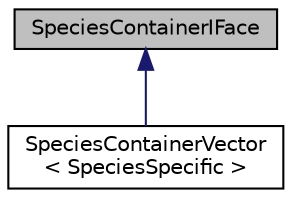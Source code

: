 digraph "SpeciesContainerIFace"
{
 // INTERACTIVE_SVG=YES
  edge [fontname="Helvetica",fontsize="10",labelfontname="Helvetica",labelfontsize="10"];
  node [fontname="Helvetica",fontsize="10",shape=record];
  Node0 [label="SpeciesContainerIFace",height=0.2,width=0.4,color="black", fillcolor="grey75", style="filled", fontcolor="black"];
  Node0 -> Node1 [dir="back",color="midnightblue",fontsize="10",style="solid",fontname="Helvetica"];
  Node1 [label="SpeciesContainerVector\l\< SpeciesSpecific \>",height=0.2,width=0.4,color="black", fillcolor="white", style="filled",URL="$classSpeciesContainerVector.html",tooltip="A concrete class implementing the SpeciesContainerIFace, using vector<SpeciesSpecific> as the contain..."];
}
